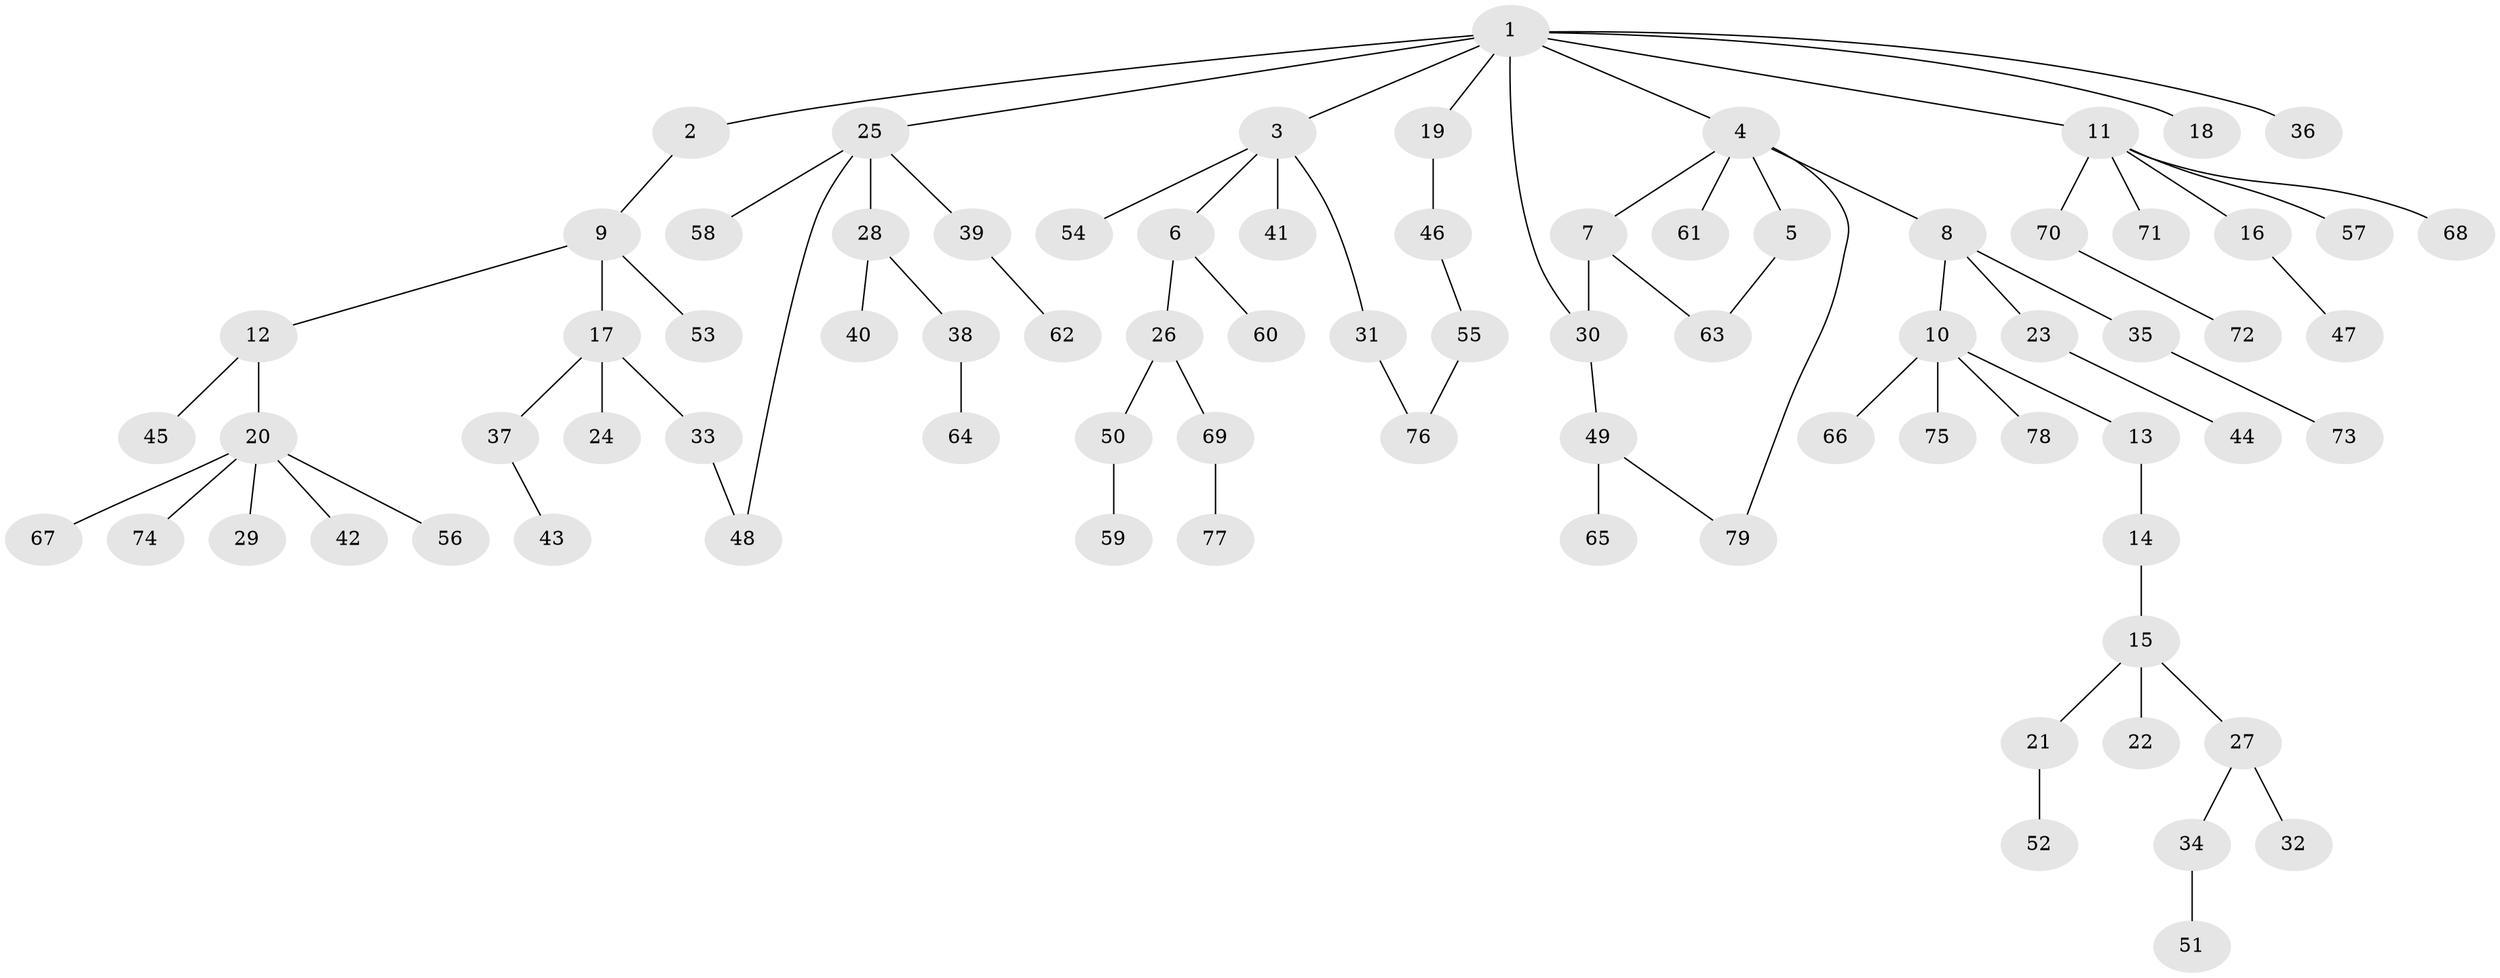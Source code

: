 // coarse degree distribution, {9: 0.02, 6: 0.02, 8: 0.02, 2: 0.16, 4: 0.08, 3: 0.08, 5: 0.02, 7: 0.02, 1: 0.58}
// Generated by graph-tools (version 1.1) at 2025/23/03/03/25 07:23:32]
// undirected, 79 vertices, 83 edges
graph export_dot {
graph [start="1"]
  node [color=gray90,style=filled];
  1;
  2;
  3;
  4;
  5;
  6;
  7;
  8;
  9;
  10;
  11;
  12;
  13;
  14;
  15;
  16;
  17;
  18;
  19;
  20;
  21;
  22;
  23;
  24;
  25;
  26;
  27;
  28;
  29;
  30;
  31;
  32;
  33;
  34;
  35;
  36;
  37;
  38;
  39;
  40;
  41;
  42;
  43;
  44;
  45;
  46;
  47;
  48;
  49;
  50;
  51;
  52;
  53;
  54;
  55;
  56;
  57;
  58;
  59;
  60;
  61;
  62;
  63;
  64;
  65;
  66;
  67;
  68;
  69;
  70;
  71;
  72;
  73;
  74;
  75;
  76;
  77;
  78;
  79;
  1 -- 2;
  1 -- 3;
  1 -- 4;
  1 -- 11;
  1 -- 18;
  1 -- 19;
  1 -- 25;
  1 -- 36;
  1 -- 30;
  2 -- 9;
  3 -- 6;
  3 -- 31;
  3 -- 41;
  3 -- 54;
  4 -- 5;
  4 -- 7;
  4 -- 8;
  4 -- 61;
  4 -- 79;
  5 -- 63;
  6 -- 26;
  6 -- 60;
  7 -- 30;
  7 -- 63;
  8 -- 10;
  8 -- 23;
  8 -- 35;
  9 -- 12;
  9 -- 17;
  9 -- 53;
  10 -- 13;
  10 -- 66;
  10 -- 75;
  10 -- 78;
  11 -- 16;
  11 -- 57;
  11 -- 68;
  11 -- 70;
  11 -- 71;
  12 -- 20;
  12 -- 45;
  13 -- 14;
  14 -- 15;
  15 -- 21;
  15 -- 22;
  15 -- 27;
  16 -- 47;
  17 -- 24;
  17 -- 33;
  17 -- 37;
  19 -- 46;
  20 -- 29;
  20 -- 42;
  20 -- 56;
  20 -- 67;
  20 -- 74;
  21 -- 52;
  23 -- 44;
  25 -- 28;
  25 -- 39;
  25 -- 58;
  25 -- 48;
  26 -- 50;
  26 -- 69;
  27 -- 32;
  27 -- 34;
  28 -- 38;
  28 -- 40;
  30 -- 49;
  31 -- 76;
  33 -- 48;
  34 -- 51;
  35 -- 73;
  37 -- 43;
  38 -- 64;
  39 -- 62;
  46 -- 55;
  49 -- 65;
  49 -- 79;
  50 -- 59;
  55 -- 76;
  69 -- 77;
  70 -- 72;
}
